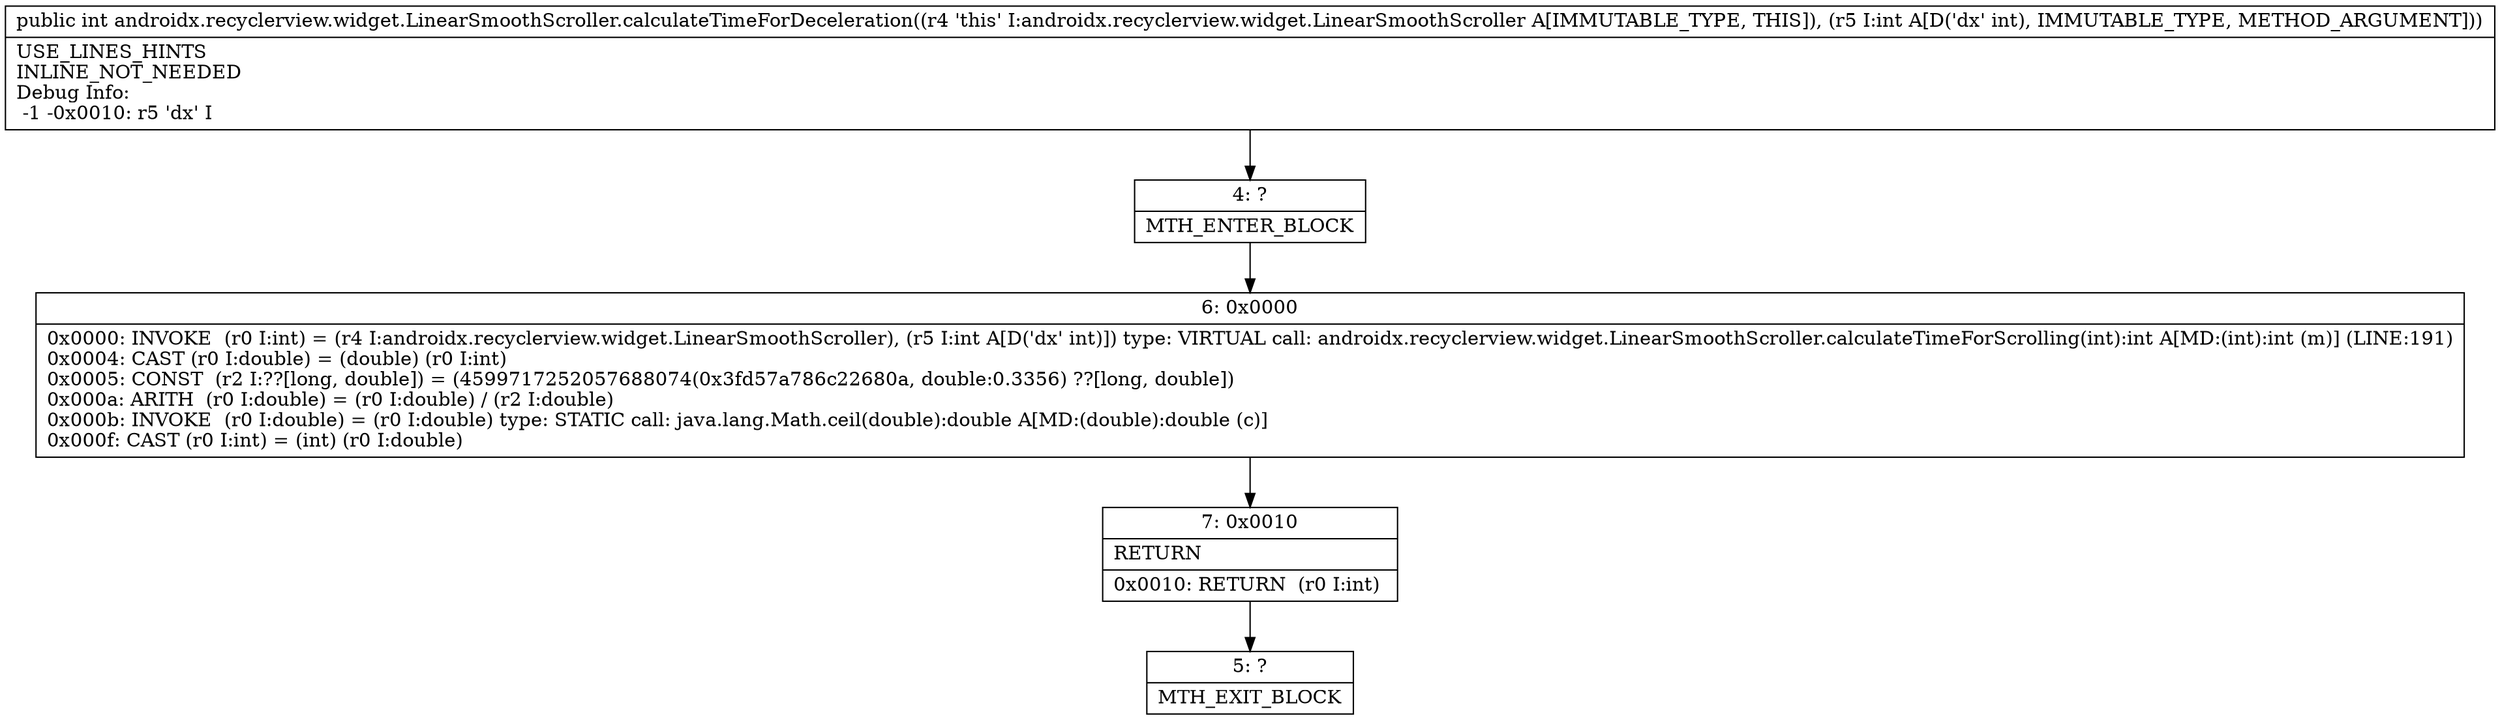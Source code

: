 digraph "CFG forandroidx.recyclerview.widget.LinearSmoothScroller.calculateTimeForDeceleration(I)I" {
Node_4 [shape=record,label="{4\:\ ?|MTH_ENTER_BLOCK\l}"];
Node_6 [shape=record,label="{6\:\ 0x0000|0x0000: INVOKE  (r0 I:int) = (r4 I:androidx.recyclerview.widget.LinearSmoothScroller), (r5 I:int A[D('dx' int)]) type: VIRTUAL call: androidx.recyclerview.widget.LinearSmoothScroller.calculateTimeForScrolling(int):int A[MD:(int):int (m)] (LINE:191)\l0x0004: CAST (r0 I:double) = (double) (r0 I:int) \l0x0005: CONST  (r2 I:??[long, double]) = (4599717252057688074(0x3fd57a786c22680a, double:0.3356) ??[long, double]) \l0x000a: ARITH  (r0 I:double) = (r0 I:double) \/ (r2 I:double) \l0x000b: INVOKE  (r0 I:double) = (r0 I:double) type: STATIC call: java.lang.Math.ceil(double):double A[MD:(double):double (c)]\l0x000f: CAST (r0 I:int) = (int) (r0 I:double) \l}"];
Node_7 [shape=record,label="{7\:\ 0x0010|RETURN\l|0x0010: RETURN  (r0 I:int) \l}"];
Node_5 [shape=record,label="{5\:\ ?|MTH_EXIT_BLOCK\l}"];
MethodNode[shape=record,label="{public int androidx.recyclerview.widget.LinearSmoothScroller.calculateTimeForDeceleration((r4 'this' I:androidx.recyclerview.widget.LinearSmoothScroller A[IMMUTABLE_TYPE, THIS]), (r5 I:int A[D('dx' int), IMMUTABLE_TYPE, METHOD_ARGUMENT]))  | USE_LINES_HINTS\lINLINE_NOT_NEEDED\lDebug Info:\l  \-1 \-0x0010: r5 'dx' I\l}"];
MethodNode -> Node_4;Node_4 -> Node_6;
Node_6 -> Node_7;
Node_7 -> Node_5;
}

